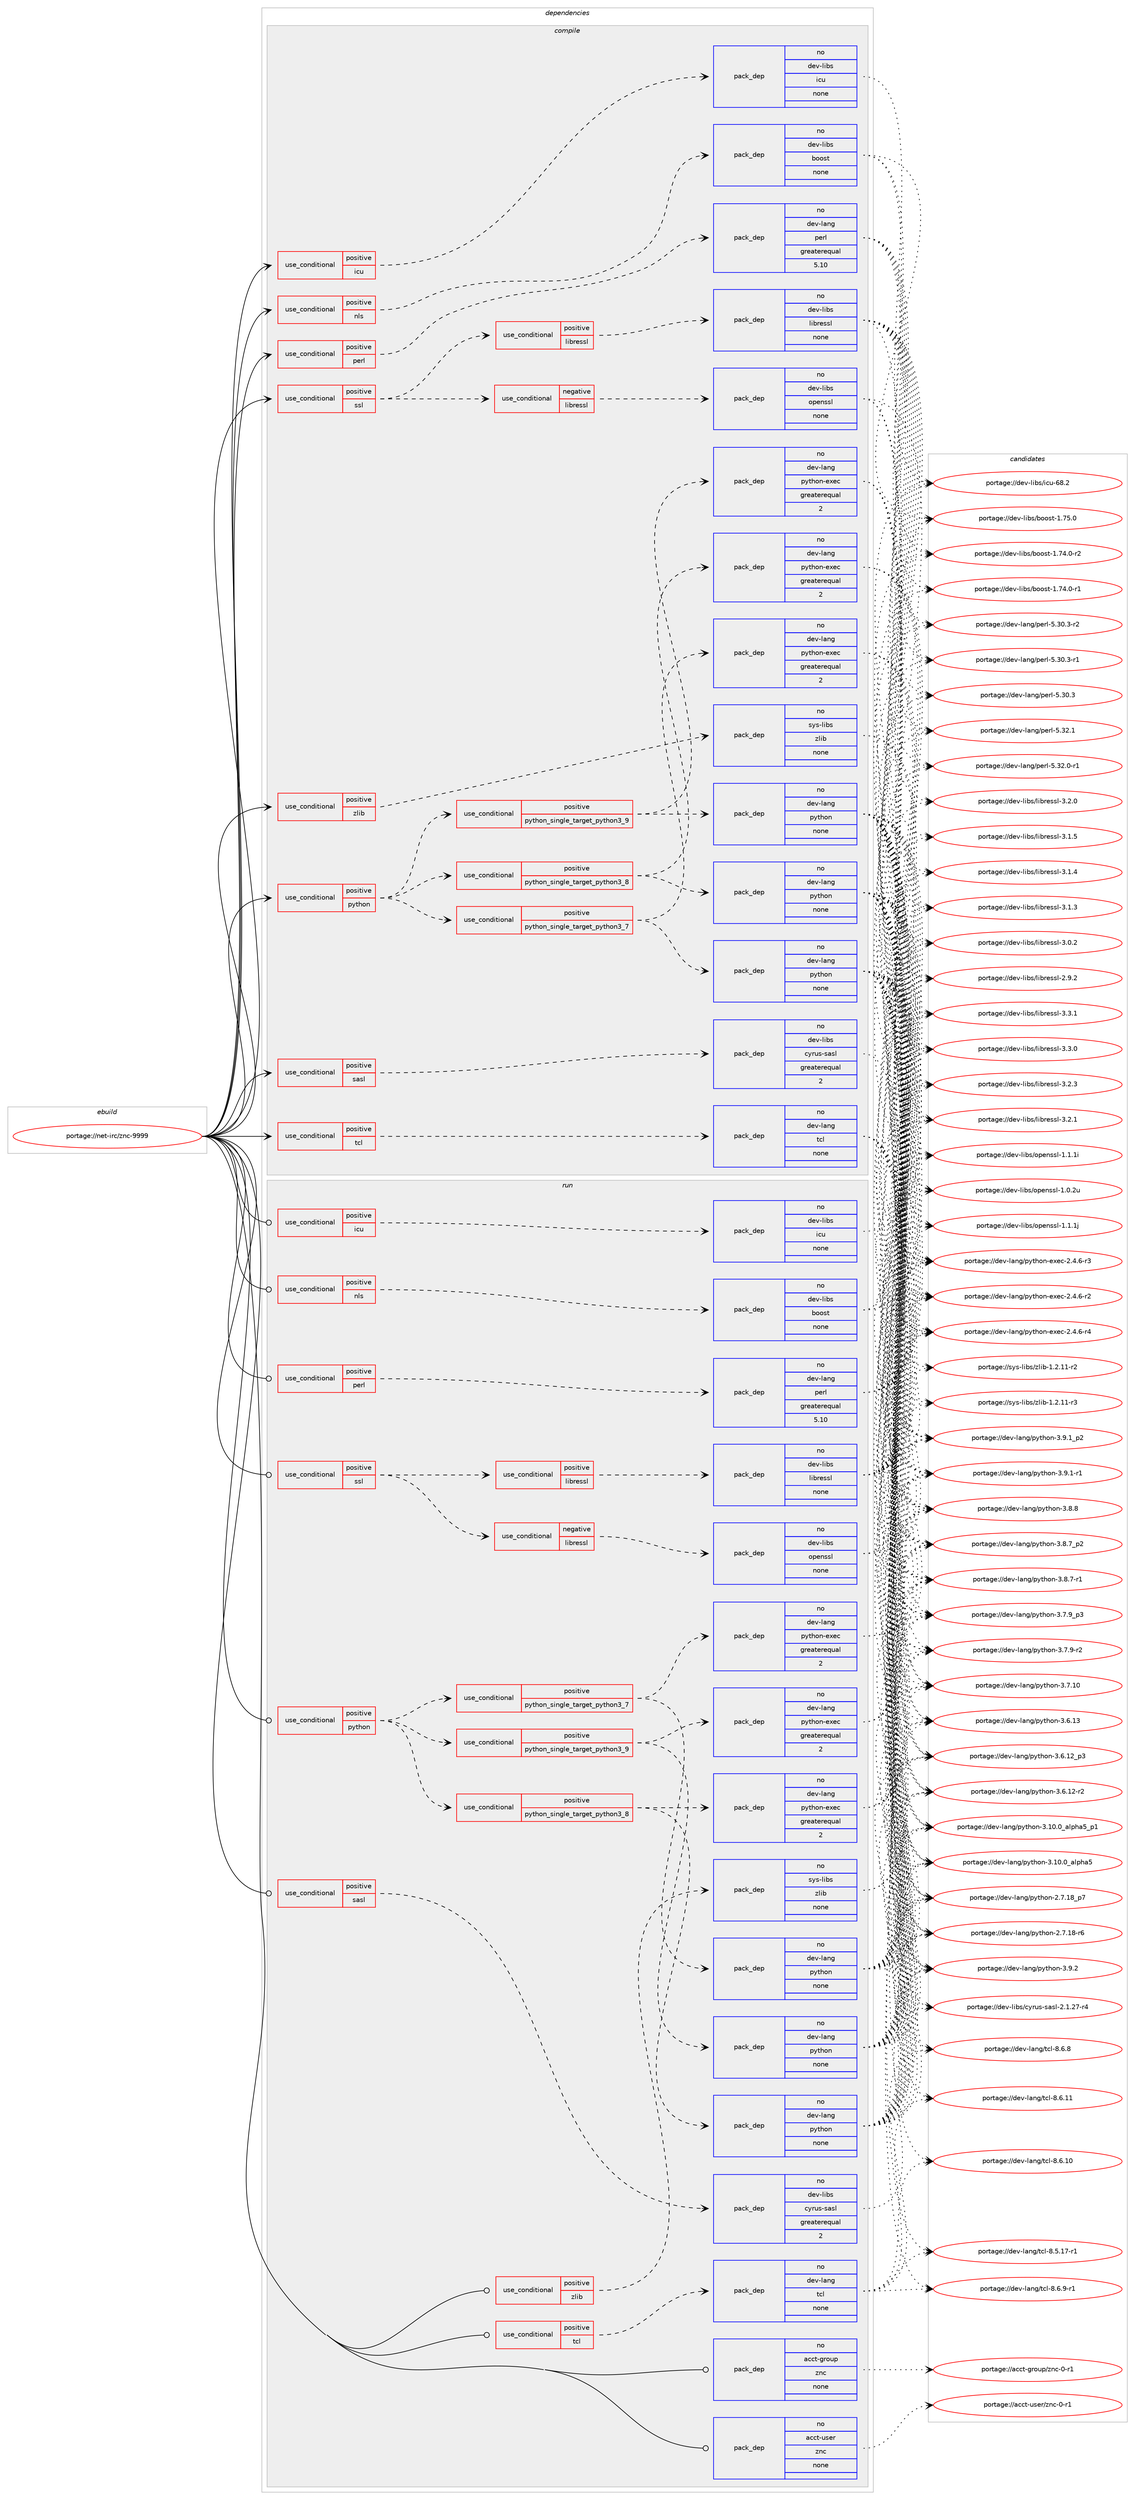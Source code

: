digraph prolog {

# *************
# Graph options
# *************

newrank=true;
concentrate=true;
compound=true;
graph [rankdir=LR,fontname=Helvetica,fontsize=10,ranksep=1.5];#, ranksep=2.5, nodesep=0.2];
edge  [arrowhead=vee];
node  [fontname=Helvetica,fontsize=10];

# **********
# The ebuild
# **********

subgraph cluster_leftcol {
color=gray;
rank=same;
label=<<i>ebuild</i>>;
id [label="portage://net-irc/znc-9999", color=red, width=4, href="../net-irc/znc-9999.svg"];
}

# ****************
# The dependencies
# ****************

subgraph cluster_midcol {
color=gray;
label=<<i>dependencies</i>>;
subgraph cluster_compile {
fillcolor="#eeeeee";
style=filled;
label=<<i>compile</i>>;
subgraph cond3766 {
dependency13267 [label=<<TABLE BORDER="0" CELLBORDER="1" CELLSPACING="0" CELLPADDING="4"><TR><TD ROWSPAN="3" CELLPADDING="10">use_conditional</TD></TR><TR><TD>positive</TD></TR><TR><TD>icu</TD></TR></TABLE>>, shape=none, color=red];
subgraph pack9365 {
dependency13268 [label=<<TABLE BORDER="0" CELLBORDER="1" CELLSPACING="0" CELLPADDING="4" WIDTH="220"><TR><TD ROWSPAN="6" CELLPADDING="30">pack_dep</TD></TR><TR><TD WIDTH="110">no</TD></TR><TR><TD>dev-libs</TD></TR><TR><TD>icu</TD></TR><TR><TD>none</TD></TR><TR><TD></TD></TR></TABLE>>, shape=none, color=blue];
}
dependency13267:e -> dependency13268:w [weight=20,style="dashed",arrowhead="vee"];
}
id:e -> dependency13267:w [weight=20,style="solid",arrowhead="vee"];
subgraph cond3767 {
dependency13269 [label=<<TABLE BORDER="0" CELLBORDER="1" CELLSPACING="0" CELLPADDING="4"><TR><TD ROWSPAN="3" CELLPADDING="10">use_conditional</TD></TR><TR><TD>positive</TD></TR><TR><TD>nls</TD></TR></TABLE>>, shape=none, color=red];
subgraph pack9366 {
dependency13270 [label=<<TABLE BORDER="0" CELLBORDER="1" CELLSPACING="0" CELLPADDING="4" WIDTH="220"><TR><TD ROWSPAN="6" CELLPADDING="30">pack_dep</TD></TR><TR><TD WIDTH="110">no</TD></TR><TR><TD>dev-libs</TD></TR><TR><TD>boost</TD></TR><TR><TD>none</TD></TR><TR><TD></TD></TR></TABLE>>, shape=none, color=blue];
}
dependency13269:e -> dependency13270:w [weight=20,style="dashed",arrowhead="vee"];
}
id:e -> dependency13269:w [weight=20,style="solid",arrowhead="vee"];
subgraph cond3768 {
dependency13271 [label=<<TABLE BORDER="0" CELLBORDER="1" CELLSPACING="0" CELLPADDING="4"><TR><TD ROWSPAN="3" CELLPADDING="10">use_conditional</TD></TR><TR><TD>positive</TD></TR><TR><TD>perl</TD></TR></TABLE>>, shape=none, color=red];
subgraph pack9367 {
dependency13272 [label=<<TABLE BORDER="0" CELLBORDER="1" CELLSPACING="0" CELLPADDING="4" WIDTH="220"><TR><TD ROWSPAN="6" CELLPADDING="30">pack_dep</TD></TR><TR><TD WIDTH="110">no</TD></TR><TR><TD>dev-lang</TD></TR><TR><TD>perl</TD></TR><TR><TD>greaterequal</TD></TR><TR><TD>5.10</TD></TR></TABLE>>, shape=none, color=blue];
}
dependency13271:e -> dependency13272:w [weight=20,style="dashed",arrowhead="vee"];
}
id:e -> dependency13271:w [weight=20,style="solid",arrowhead="vee"];
subgraph cond3769 {
dependency13273 [label=<<TABLE BORDER="0" CELLBORDER="1" CELLSPACING="0" CELLPADDING="4"><TR><TD ROWSPAN="3" CELLPADDING="10">use_conditional</TD></TR><TR><TD>positive</TD></TR><TR><TD>python</TD></TR></TABLE>>, shape=none, color=red];
subgraph cond3770 {
dependency13274 [label=<<TABLE BORDER="0" CELLBORDER="1" CELLSPACING="0" CELLPADDING="4"><TR><TD ROWSPAN="3" CELLPADDING="10">use_conditional</TD></TR><TR><TD>positive</TD></TR><TR><TD>python_single_target_python3_7</TD></TR></TABLE>>, shape=none, color=red];
subgraph pack9368 {
dependency13275 [label=<<TABLE BORDER="0" CELLBORDER="1" CELLSPACING="0" CELLPADDING="4" WIDTH="220"><TR><TD ROWSPAN="6" CELLPADDING="30">pack_dep</TD></TR><TR><TD WIDTH="110">no</TD></TR><TR><TD>dev-lang</TD></TR><TR><TD>python</TD></TR><TR><TD>none</TD></TR><TR><TD></TD></TR></TABLE>>, shape=none, color=blue];
}
dependency13274:e -> dependency13275:w [weight=20,style="dashed",arrowhead="vee"];
subgraph pack9369 {
dependency13276 [label=<<TABLE BORDER="0" CELLBORDER="1" CELLSPACING="0" CELLPADDING="4" WIDTH="220"><TR><TD ROWSPAN="6" CELLPADDING="30">pack_dep</TD></TR><TR><TD WIDTH="110">no</TD></TR><TR><TD>dev-lang</TD></TR><TR><TD>python-exec</TD></TR><TR><TD>greaterequal</TD></TR><TR><TD>2</TD></TR></TABLE>>, shape=none, color=blue];
}
dependency13274:e -> dependency13276:w [weight=20,style="dashed",arrowhead="vee"];
}
dependency13273:e -> dependency13274:w [weight=20,style="dashed",arrowhead="vee"];
subgraph cond3771 {
dependency13277 [label=<<TABLE BORDER="0" CELLBORDER="1" CELLSPACING="0" CELLPADDING="4"><TR><TD ROWSPAN="3" CELLPADDING="10">use_conditional</TD></TR><TR><TD>positive</TD></TR><TR><TD>python_single_target_python3_8</TD></TR></TABLE>>, shape=none, color=red];
subgraph pack9370 {
dependency13278 [label=<<TABLE BORDER="0" CELLBORDER="1" CELLSPACING="0" CELLPADDING="4" WIDTH="220"><TR><TD ROWSPAN="6" CELLPADDING="30">pack_dep</TD></TR><TR><TD WIDTH="110">no</TD></TR><TR><TD>dev-lang</TD></TR><TR><TD>python</TD></TR><TR><TD>none</TD></TR><TR><TD></TD></TR></TABLE>>, shape=none, color=blue];
}
dependency13277:e -> dependency13278:w [weight=20,style="dashed",arrowhead="vee"];
subgraph pack9371 {
dependency13279 [label=<<TABLE BORDER="0" CELLBORDER="1" CELLSPACING="0" CELLPADDING="4" WIDTH="220"><TR><TD ROWSPAN="6" CELLPADDING="30">pack_dep</TD></TR><TR><TD WIDTH="110">no</TD></TR><TR><TD>dev-lang</TD></TR><TR><TD>python-exec</TD></TR><TR><TD>greaterequal</TD></TR><TR><TD>2</TD></TR></TABLE>>, shape=none, color=blue];
}
dependency13277:e -> dependency13279:w [weight=20,style="dashed",arrowhead="vee"];
}
dependency13273:e -> dependency13277:w [weight=20,style="dashed",arrowhead="vee"];
subgraph cond3772 {
dependency13280 [label=<<TABLE BORDER="0" CELLBORDER="1" CELLSPACING="0" CELLPADDING="4"><TR><TD ROWSPAN="3" CELLPADDING="10">use_conditional</TD></TR><TR><TD>positive</TD></TR><TR><TD>python_single_target_python3_9</TD></TR></TABLE>>, shape=none, color=red];
subgraph pack9372 {
dependency13281 [label=<<TABLE BORDER="0" CELLBORDER="1" CELLSPACING="0" CELLPADDING="4" WIDTH="220"><TR><TD ROWSPAN="6" CELLPADDING="30">pack_dep</TD></TR><TR><TD WIDTH="110">no</TD></TR><TR><TD>dev-lang</TD></TR><TR><TD>python</TD></TR><TR><TD>none</TD></TR><TR><TD></TD></TR></TABLE>>, shape=none, color=blue];
}
dependency13280:e -> dependency13281:w [weight=20,style="dashed",arrowhead="vee"];
subgraph pack9373 {
dependency13282 [label=<<TABLE BORDER="0" CELLBORDER="1" CELLSPACING="0" CELLPADDING="4" WIDTH="220"><TR><TD ROWSPAN="6" CELLPADDING="30">pack_dep</TD></TR><TR><TD WIDTH="110">no</TD></TR><TR><TD>dev-lang</TD></TR><TR><TD>python-exec</TD></TR><TR><TD>greaterequal</TD></TR><TR><TD>2</TD></TR></TABLE>>, shape=none, color=blue];
}
dependency13280:e -> dependency13282:w [weight=20,style="dashed",arrowhead="vee"];
}
dependency13273:e -> dependency13280:w [weight=20,style="dashed",arrowhead="vee"];
}
id:e -> dependency13273:w [weight=20,style="solid",arrowhead="vee"];
subgraph cond3773 {
dependency13283 [label=<<TABLE BORDER="0" CELLBORDER="1" CELLSPACING="0" CELLPADDING="4"><TR><TD ROWSPAN="3" CELLPADDING="10">use_conditional</TD></TR><TR><TD>positive</TD></TR><TR><TD>sasl</TD></TR></TABLE>>, shape=none, color=red];
subgraph pack9374 {
dependency13284 [label=<<TABLE BORDER="0" CELLBORDER="1" CELLSPACING="0" CELLPADDING="4" WIDTH="220"><TR><TD ROWSPAN="6" CELLPADDING="30">pack_dep</TD></TR><TR><TD WIDTH="110">no</TD></TR><TR><TD>dev-libs</TD></TR><TR><TD>cyrus-sasl</TD></TR><TR><TD>greaterequal</TD></TR><TR><TD>2</TD></TR></TABLE>>, shape=none, color=blue];
}
dependency13283:e -> dependency13284:w [weight=20,style="dashed",arrowhead="vee"];
}
id:e -> dependency13283:w [weight=20,style="solid",arrowhead="vee"];
subgraph cond3774 {
dependency13285 [label=<<TABLE BORDER="0" CELLBORDER="1" CELLSPACING="0" CELLPADDING="4"><TR><TD ROWSPAN="3" CELLPADDING="10">use_conditional</TD></TR><TR><TD>positive</TD></TR><TR><TD>ssl</TD></TR></TABLE>>, shape=none, color=red];
subgraph cond3775 {
dependency13286 [label=<<TABLE BORDER="0" CELLBORDER="1" CELLSPACING="0" CELLPADDING="4"><TR><TD ROWSPAN="3" CELLPADDING="10">use_conditional</TD></TR><TR><TD>negative</TD></TR><TR><TD>libressl</TD></TR></TABLE>>, shape=none, color=red];
subgraph pack9375 {
dependency13287 [label=<<TABLE BORDER="0" CELLBORDER="1" CELLSPACING="0" CELLPADDING="4" WIDTH="220"><TR><TD ROWSPAN="6" CELLPADDING="30">pack_dep</TD></TR><TR><TD WIDTH="110">no</TD></TR><TR><TD>dev-libs</TD></TR><TR><TD>openssl</TD></TR><TR><TD>none</TD></TR><TR><TD></TD></TR></TABLE>>, shape=none, color=blue];
}
dependency13286:e -> dependency13287:w [weight=20,style="dashed",arrowhead="vee"];
}
dependency13285:e -> dependency13286:w [weight=20,style="dashed",arrowhead="vee"];
subgraph cond3776 {
dependency13288 [label=<<TABLE BORDER="0" CELLBORDER="1" CELLSPACING="0" CELLPADDING="4"><TR><TD ROWSPAN="3" CELLPADDING="10">use_conditional</TD></TR><TR><TD>positive</TD></TR><TR><TD>libressl</TD></TR></TABLE>>, shape=none, color=red];
subgraph pack9376 {
dependency13289 [label=<<TABLE BORDER="0" CELLBORDER="1" CELLSPACING="0" CELLPADDING="4" WIDTH="220"><TR><TD ROWSPAN="6" CELLPADDING="30">pack_dep</TD></TR><TR><TD WIDTH="110">no</TD></TR><TR><TD>dev-libs</TD></TR><TR><TD>libressl</TD></TR><TR><TD>none</TD></TR><TR><TD></TD></TR></TABLE>>, shape=none, color=blue];
}
dependency13288:e -> dependency13289:w [weight=20,style="dashed",arrowhead="vee"];
}
dependency13285:e -> dependency13288:w [weight=20,style="dashed",arrowhead="vee"];
}
id:e -> dependency13285:w [weight=20,style="solid",arrowhead="vee"];
subgraph cond3777 {
dependency13290 [label=<<TABLE BORDER="0" CELLBORDER="1" CELLSPACING="0" CELLPADDING="4"><TR><TD ROWSPAN="3" CELLPADDING="10">use_conditional</TD></TR><TR><TD>positive</TD></TR><TR><TD>tcl</TD></TR></TABLE>>, shape=none, color=red];
subgraph pack9377 {
dependency13291 [label=<<TABLE BORDER="0" CELLBORDER="1" CELLSPACING="0" CELLPADDING="4" WIDTH="220"><TR><TD ROWSPAN="6" CELLPADDING="30">pack_dep</TD></TR><TR><TD WIDTH="110">no</TD></TR><TR><TD>dev-lang</TD></TR><TR><TD>tcl</TD></TR><TR><TD>none</TD></TR><TR><TD></TD></TR></TABLE>>, shape=none, color=blue];
}
dependency13290:e -> dependency13291:w [weight=20,style="dashed",arrowhead="vee"];
}
id:e -> dependency13290:w [weight=20,style="solid",arrowhead="vee"];
subgraph cond3778 {
dependency13292 [label=<<TABLE BORDER="0" CELLBORDER="1" CELLSPACING="0" CELLPADDING="4"><TR><TD ROWSPAN="3" CELLPADDING="10">use_conditional</TD></TR><TR><TD>positive</TD></TR><TR><TD>zlib</TD></TR></TABLE>>, shape=none, color=red];
subgraph pack9378 {
dependency13293 [label=<<TABLE BORDER="0" CELLBORDER="1" CELLSPACING="0" CELLPADDING="4" WIDTH="220"><TR><TD ROWSPAN="6" CELLPADDING="30">pack_dep</TD></TR><TR><TD WIDTH="110">no</TD></TR><TR><TD>sys-libs</TD></TR><TR><TD>zlib</TD></TR><TR><TD>none</TD></TR><TR><TD></TD></TR></TABLE>>, shape=none, color=blue];
}
dependency13292:e -> dependency13293:w [weight=20,style="dashed",arrowhead="vee"];
}
id:e -> dependency13292:w [weight=20,style="solid",arrowhead="vee"];
}
subgraph cluster_compileandrun {
fillcolor="#eeeeee";
style=filled;
label=<<i>compile and run</i>>;
}
subgraph cluster_run {
fillcolor="#eeeeee";
style=filled;
label=<<i>run</i>>;
subgraph cond3779 {
dependency13294 [label=<<TABLE BORDER="0" CELLBORDER="1" CELLSPACING="0" CELLPADDING="4"><TR><TD ROWSPAN="3" CELLPADDING="10">use_conditional</TD></TR><TR><TD>positive</TD></TR><TR><TD>icu</TD></TR></TABLE>>, shape=none, color=red];
subgraph pack9379 {
dependency13295 [label=<<TABLE BORDER="0" CELLBORDER="1" CELLSPACING="0" CELLPADDING="4" WIDTH="220"><TR><TD ROWSPAN="6" CELLPADDING="30">pack_dep</TD></TR><TR><TD WIDTH="110">no</TD></TR><TR><TD>dev-libs</TD></TR><TR><TD>icu</TD></TR><TR><TD>none</TD></TR><TR><TD></TD></TR></TABLE>>, shape=none, color=blue];
}
dependency13294:e -> dependency13295:w [weight=20,style="dashed",arrowhead="vee"];
}
id:e -> dependency13294:w [weight=20,style="solid",arrowhead="odot"];
subgraph cond3780 {
dependency13296 [label=<<TABLE BORDER="0" CELLBORDER="1" CELLSPACING="0" CELLPADDING="4"><TR><TD ROWSPAN="3" CELLPADDING="10">use_conditional</TD></TR><TR><TD>positive</TD></TR><TR><TD>nls</TD></TR></TABLE>>, shape=none, color=red];
subgraph pack9380 {
dependency13297 [label=<<TABLE BORDER="0" CELLBORDER="1" CELLSPACING="0" CELLPADDING="4" WIDTH="220"><TR><TD ROWSPAN="6" CELLPADDING="30">pack_dep</TD></TR><TR><TD WIDTH="110">no</TD></TR><TR><TD>dev-libs</TD></TR><TR><TD>boost</TD></TR><TR><TD>none</TD></TR><TR><TD></TD></TR></TABLE>>, shape=none, color=blue];
}
dependency13296:e -> dependency13297:w [weight=20,style="dashed",arrowhead="vee"];
}
id:e -> dependency13296:w [weight=20,style="solid",arrowhead="odot"];
subgraph cond3781 {
dependency13298 [label=<<TABLE BORDER="0" CELLBORDER="1" CELLSPACING="0" CELLPADDING="4"><TR><TD ROWSPAN="3" CELLPADDING="10">use_conditional</TD></TR><TR><TD>positive</TD></TR><TR><TD>perl</TD></TR></TABLE>>, shape=none, color=red];
subgraph pack9381 {
dependency13299 [label=<<TABLE BORDER="0" CELLBORDER="1" CELLSPACING="0" CELLPADDING="4" WIDTH="220"><TR><TD ROWSPAN="6" CELLPADDING="30">pack_dep</TD></TR><TR><TD WIDTH="110">no</TD></TR><TR><TD>dev-lang</TD></TR><TR><TD>perl</TD></TR><TR><TD>greaterequal</TD></TR><TR><TD>5.10</TD></TR></TABLE>>, shape=none, color=blue];
}
dependency13298:e -> dependency13299:w [weight=20,style="dashed",arrowhead="vee"];
}
id:e -> dependency13298:w [weight=20,style="solid",arrowhead="odot"];
subgraph cond3782 {
dependency13300 [label=<<TABLE BORDER="0" CELLBORDER="1" CELLSPACING="0" CELLPADDING="4"><TR><TD ROWSPAN="3" CELLPADDING="10">use_conditional</TD></TR><TR><TD>positive</TD></TR><TR><TD>python</TD></TR></TABLE>>, shape=none, color=red];
subgraph cond3783 {
dependency13301 [label=<<TABLE BORDER="0" CELLBORDER="1" CELLSPACING="0" CELLPADDING="4"><TR><TD ROWSPAN="3" CELLPADDING="10">use_conditional</TD></TR><TR><TD>positive</TD></TR><TR><TD>python_single_target_python3_7</TD></TR></TABLE>>, shape=none, color=red];
subgraph pack9382 {
dependency13302 [label=<<TABLE BORDER="0" CELLBORDER="1" CELLSPACING="0" CELLPADDING="4" WIDTH="220"><TR><TD ROWSPAN="6" CELLPADDING="30">pack_dep</TD></TR><TR><TD WIDTH="110">no</TD></TR><TR><TD>dev-lang</TD></TR><TR><TD>python</TD></TR><TR><TD>none</TD></TR><TR><TD></TD></TR></TABLE>>, shape=none, color=blue];
}
dependency13301:e -> dependency13302:w [weight=20,style="dashed",arrowhead="vee"];
subgraph pack9383 {
dependency13303 [label=<<TABLE BORDER="0" CELLBORDER="1" CELLSPACING="0" CELLPADDING="4" WIDTH="220"><TR><TD ROWSPAN="6" CELLPADDING="30">pack_dep</TD></TR><TR><TD WIDTH="110">no</TD></TR><TR><TD>dev-lang</TD></TR><TR><TD>python-exec</TD></TR><TR><TD>greaterequal</TD></TR><TR><TD>2</TD></TR></TABLE>>, shape=none, color=blue];
}
dependency13301:e -> dependency13303:w [weight=20,style="dashed",arrowhead="vee"];
}
dependency13300:e -> dependency13301:w [weight=20,style="dashed",arrowhead="vee"];
subgraph cond3784 {
dependency13304 [label=<<TABLE BORDER="0" CELLBORDER="1" CELLSPACING="0" CELLPADDING="4"><TR><TD ROWSPAN="3" CELLPADDING="10">use_conditional</TD></TR><TR><TD>positive</TD></TR><TR><TD>python_single_target_python3_8</TD></TR></TABLE>>, shape=none, color=red];
subgraph pack9384 {
dependency13305 [label=<<TABLE BORDER="0" CELLBORDER="1" CELLSPACING="0" CELLPADDING="4" WIDTH="220"><TR><TD ROWSPAN="6" CELLPADDING="30">pack_dep</TD></TR><TR><TD WIDTH="110">no</TD></TR><TR><TD>dev-lang</TD></TR><TR><TD>python</TD></TR><TR><TD>none</TD></TR><TR><TD></TD></TR></TABLE>>, shape=none, color=blue];
}
dependency13304:e -> dependency13305:w [weight=20,style="dashed",arrowhead="vee"];
subgraph pack9385 {
dependency13306 [label=<<TABLE BORDER="0" CELLBORDER="1" CELLSPACING="0" CELLPADDING="4" WIDTH="220"><TR><TD ROWSPAN="6" CELLPADDING="30">pack_dep</TD></TR><TR><TD WIDTH="110">no</TD></TR><TR><TD>dev-lang</TD></TR><TR><TD>python-exec</TD></TR><TR><TD>greaterequal</TD></TR><TR><TD>2</TD></TR></TABLE>>, shape=none, color=blue];
}
dependency13304:e -> dependency13306:w [weight=20,style="dashed",arrowhead="vee"];
}
dependency13300:e -> dependency13304:w [weight=20,style="dashed",arrowhead="vee"];
subgraph cond3785 {
dependency13307 [label=<<TABLE BORDER="0" CELLBORDER="1" CELLSPACING="0" CELLPADDING="4"><TR><TD ROWSPAN="3" CELLPADDING="10">use_conditional</TD></TR><TR><TD>positive</TD></TR><TR><TD>python_single_target_python3_9</TD></TR></TABLE>>, shape=none, color=red];
subgraph pack9386 {
dependency13308 [label=<<TABLE BORDER="0" CELLBORDER="1" CELLSPACING="0" CELLPADDING="4" WIDTH="220"><TR><TD ROWSPAN="6" CELLPADDING="30">pack_dep</TD></TR><TR><TD WIDTH="110">no</TD></TR><TR><TD>dev-lang</TD></TR><TR><TD>python</TD></TR><TR><TD>none</TD></TR><TR><TD></TD></TR></TABLE>>, shape=none, color=blue];
}
dependency13307:e -> dependency13308:w [weight=20,style="dashed",arrowhead="vee"];
subgraph pack9387 {
dependency13309 [label=<<TABLE BORDER="0" CELLBORDER="1" CELLSPACING="0" CELLPADDING="4" WIDTH="220"><TR><TD ROWSPAN="6" CELLPADDING="30">pack_dep</TD></TR><TR><TD WIDTH="110">no</TD></TR><TR><TD>dev-lang</TD></TR><TR><TD>python-exec</TD></TR><TR><TD>greaterequal</TD></TR><TR><TD>2</TD></TR></TABLE>>, shape=none, color=blue];
}
dependency13307:e -> dependency13309:w [weight=20,style="dashed",arrowhead="vee"];
}
dependency13300:e -> dependency13307:w [weight=20,style="dashed",arrowhead="vee"];
}
id:e -> dependency13300:w [weight=20,style="solid",arrowhead="odot"];
subgraph cond3786 {
dependency13310 [label=<<TABLE BORDER="0" CELLBORDER="1" CELLSPACING="0" CELLPADDING="4"><TR><TD ROWSPAN="3" CELLPADDING="10">use_conditional</TD></TR><TR><TD>positive</TD></TR><TR><TD>sasl</TD></TR></TABLE>>, shape=none, color=red];
subgraph pack9388 {
dependency13311 [label=<<TABLE BORDER="0" CELLBORDER="1" CELLSPACING="0" CELLPADDING="4" WIDTH="220"><TR><TD ROWSPAN="6" CELLPADDING="30">pack_dep</TD></TR><TR><TD WIDTH="110">no</TD></TR><TR><TD>dev-libs</TD></TR><TR><TD>cyrus-sasl</TD></TR><TR><TD>greaterequal</TD></TR><TR><TD>2</TD></TR></TABLE>>, shape=none, color=blue];
}
dependency13310:e -> dependency13311:w [weight=20,style="dashed",arrowhead="vee"];
}
id:e -> dependency13310:w [weight=20,style="solid",arrowhead="odot"];
subgraph cond3787 {
dependency13312 [label=<<TABLE BORDER="0" CELLBORDER="1" CELLSPACING="0" CELLPADDING="4"><TR><TD ROWSPAN="3" CELLPADDING="10">use_conditional</TD></TR><TR><TD>positive</TD></TR><TR><TD>ssl</TD></TR></TABLE>>, shape=none, color=red];
subgraph cond3788 {
dependency13313 [label=<<TABLE BORDER="0" CELLBORDER="1" CELLSPACING="0" CELLPADDING="4"><TR><TD ROWSPAN="3" CELLPADDING="10">use_conditional</TD></TR><TR><TD>negative</TD></TR><TR><TD>libressl</TD></TR></TABLE>>, shape=none, color=red];
subgraph pack9389 {
dependency13314 [label=<<TABLE BORDER="0" CELLBORDER="1" CELLSPACING="0" CELLPADDING="4" WIDTH="220"><TR><TD ROWSPAN="6" CELLPADDING="30">pack_dep</TD></TR><TR><TD WIDTH="110">no</TD></TR><TR><TD>dev-libs</TD></TR><TR><TD>openssl</TD></TR><TR><TD>none</TD></TR><TR><TD></TD></TR></TABLE>>, shape=none, color=blue];
}
dependency13313:e -> dependency13314:w [weight=20,style="dashed",arrowhead="vee"];
}
dependency13312:e -> dependency13313:w [weight=20,style="dashed",arrowhead="vee"];
subgraph cond3789 {
dependency13315 [label=<<TABLE BORDER="0" CELLBORDER="1" CELLSPACING="0" CELLPADDING="4"><TR><TD ROWSPAN="3" CELLPADDING="10">use_conditional</TD></TR><TR><TD>positive</TD></TR><TR><TD>libressl</TD></TR></TABLE>>, shape=none, color=red];
subgraph pack9390 {
dependency13316 [label=<<TABLE BORDER="0" CELLBORDER="1" CELLSPACING="0" CELLPADDING="4" WIDTH="220"><TR><TD ROWSPAN="6" CELLPADDING="30">pack_dep</TD></TR><TR><TD WIDTH="110">no</TD></TR><TR><TD>dev-libs</TD></TR><TR><TD>libressl</TD></TR><TR><TD>none</TD></TR><TR><TD></TD></TR></TABLE>>, shape=none, color=blue];
}
dependency13315:e -> dependency13316:w [weight=20,style="dashed",arrowhead="vee"];
}
dependency13312:e -> dependency13315:w [weight=20,style="dashed",arrowhead="vee"];
}
id:e -> dependency13312:w [weight=20,style="solid",arrowhead="odot"];
subgraph cond3790 {
dependency13317 [label=<<TABLE BORDER="0" CELLBORDER="1" CELLSPACING="0" CELLPADDING="4"><TR><TD ROWSPAN="3" CELLPADDING="10">use_conditional</TD></TR><TR><TD>positive</TD></TR><TR><TD>tcl</TD></TR></TABLE>>, shape=none, color=red];
subgraph pack9391 {
dependency13318 [label=<<TABLE BORDER="0" CELLBORDER="1" CELLSPACING="0" CELLPADDING="4" WIDTH="220"><TR><TD ROWSPAN="6" CELLPADDING="30">pack_dep</TD></TR><TR><TD WIDTH="110">no</TD></TR><TR><TD>dev-lang</TD></TR><TR><TD>tcl</TD></TR><TR><TD>none</TD></TR><TR><TD></TD></TR></TABLE>>, shape=none, color=blue];
}
dependency13317:e -> dependency13318:w [weight=20,style="dashed",arrowhead="vee"];
}
id:e -> dependency13317:w [weight=20,style="solid",arrowhead="odot"];
subgraph cond3791 {
dependency13319 [label=<<TABLE BORDER="0" CELLBORDER="1" CELLSPACING="0" CELLPADDING="4"><TR><TD ROWSPAN="3" CELLPADDING="10">use_conditional</TD></TR><TR><TD>positive</TD></TR><TR><TD>zlib</TD></TR></TABLE>>, shape=none, color=red];
subgraph pack9392 {
dependency13320 [label=<<TABLE BORDER="0" CELLBORDER="1" CELLSPACING="0" CELLPADDING="4" WIDTH="220"><TR><TD ROWSPAN="6" CELLPADDING="30">pack_dep</TD></TR><TR><TD WIDTH="110">no</TD></TR><TR><TD>sys-libs</TD></TR><TR><TD>zlib</TD></TR><TR><TD>none</TD></TR><TR><TD></TD></TR></TABLE>>, shape=none, color=blue];
}
dependency13319:e -> dependency13320:w [weight=20,style="dashed",arrowhead="vee"];
}
id:e -> dependency13319:w [weight=20,style="solid",arrowhead="odot"];
subgraph pack9393 {
dependency13321 [label=<<TABLE BORDER="0" CELLBORDER="1" CELLSPACING="0" CELLPADDING="4" WIDTH="220"><TR><TD ROWSPAN="6" CELLPADDING="30">pack_dep</TD></TR><TR><TD WIDTH="110">no</TD></TR><TR><TD>acct-group</TD></TR><TR><TD>znc</TD></TR><TR><TD>none</TD></TR><TR><TD></TD></TR></TABLE>>, shape=none, color=blue];
}
id:e -> dependency13321:w [weight=20,style="solid",arrowhead="odot"];
subgraph pack9394 {
dependency13322 [label=<<TABLE BORDER="0" CELLBORDER="1" CELLSPACING="0" CELLPADDING="4" WIDTH="220"><TR><TD ROWSPAN="6" CELLPADDING="30">pack_dep</TD></TR><TR><TD WIDTH="110">no</TD></TR><TR><TD>acct-user</TD></TR><TR><TD>znc</TD></TR><TR><TD>none</TD></TR><TR><TD></TD></TR></TABLE>>, shape=none, color=blue];
}
id:e -> dependency13322:w [weight=20,style="solid",arrowhead="odot"];
}
}

# **************
# The candidates
# **************

subgraph cluster_choices {
rank=same;
color=gray;
label=<<i>candidates</i>>;

subgraph choice9365 {
color=black;
nodesep=1;
choice100101118451081059811547105991174554564650 [label="portage://dev-libs/icu-68.2", color=red, width=4,href="../dev-libs/icu-68.2.svg"];
dependency13268:e -> choice100101118451081059811547105991174554564650:w [style=dotted,weight="100"];
}
subgraph choice9366 {
color=black;
nodesep=1;
choice1001011184510810598115479811111111511645494655534648 [label="portage://dev-libs/boost-1.75.0", color=red, width=4,href="../dev-libs/boost-1.75.0.svg"];
choice10010111845108105981154798111111115116454946555246484511450 [label="portage://dev-libs/boost-1.74.0-r2", color=red, width=4,href="../dev-libs/boost-1.74.0-r2.svg"];
choice10010111845108105981154798111111115116454946555246484511449 [label="portage://dev-libs/boost-1.74.0-r1", color=red, width=4,href="../dev-libs/boost-1.74.0-r1.svg"];
dependency13270:e -> choice1001011184510810598115479811111111511645494655534648:w [style=dotted,weight="100"];
dependency13270:e -> choice10010111845108105981154798111111115116454946555246484511450:w [style=dotted,weight="100"];
dependency13270:e -> choice10010111845108105981154798111111115116454946555246484511449:w [style=dotted,weight="100"];
}
subgraph choice9367 {
color=black;
nodesep=1;
choice10010111845108971101034711210111410845534651504649 [label="portage://dev-lang/perl-5.32.1", color=red, width=4,href="../dev-lang/perl-5.32.1.svg"];
choice100101118451089711010347112101114108455346515046484511449 [label="portage://dev-lang/perl-5.32.0-r1", color=red, width=4,href="../dev-lang/perl-5.32.0-r1.svg"];
choice100101118451089711010347112101114108455346514846514511450 [label="portage://dev-lang/perl-5.30.3-r2", color=red, width=4,href="../dev-lang/perl-5.30.3-r2.svg"];
choice100101118451089711010347112101114108455346514846514511449 [label="portage://dev-lang/perl-5.30.3-r1", color=red, width=4,href="../dev-lang/perl-5.30.3-r1.svg"];
choice10010111845108971101034711210111410845534651484651 [label="portage://dev-lang/perl-5.30.3", color=red, width=4,href="../dev-lang/perl-5.30.3.svg"];
dependency13272:e -> choice10010111845108971101034711210111410845534651504649:w [style=dotted,weight="100"];
dependency13272:e -> choice100101118451089711010347112101114108455346515046484511449:w [style=dotted,weight="100"];
dependency13272:e -> choice100101118451089711010347112101114108455346514846514511450:w [style=dotted,weight="100"];
dependency13272:e -> choice100101118451089711010347112101114108455346514846514511449:w [style=dotted,weight="100"];
dependency13272:e -> choice10010111845108971101034711210111410845534651484651:w [style=dotted,weight="100"];
}
subgraph choice9368 {
color=black;
nodesep=1;
choice100101118451089711010347112121116104111110455146574650 [label="portage://dev-lang/python-3.9.2", color=red, width=4,href="../dev-lang/python-3.9.2.svg"];
choice1001011184510897110103471121211161041111104551465746499511250 [label="portage://dev-lang/python-3.9.1_p2", color=red, width=4,href="../dev-lang/python-3.9.1_p2.svg"];
choice1001011184510897110103471121211161041111104551465746494511449 [label="portage://dev-lang/python-3.9.1-r1", color=red, width=4,href="../dev-lang/python-3.9.1-r1.svg"];
choice100101118451089711010347112121116104111110455146564656 [label="portage://dev-lang/python-3.8.8", color=red, width=4,href="../dev-lang/python-3.8.8.svg"];
choice1001011184510897110103471121211161041111104551465646559511250 [label="portage://dev-lang/python-3.8.7_p2", color=red, width=4,href="../dev-lang/python-3.8.7_p2.svg"];
choice1001011184510897110103471121211161041111104551465646554511449 [label="portage://dev-lang/python-3.8.7-r1", color=red, width=4,href="../dev-lang/python-3.8.7-r1.svg"];
choice1001011184510897110103471121211161041111104551465546579511251 [label="portage://dev-lang/python-3.7.9_p3", color=red, width=4,href="../dev-lang/python-3.7.9_p3.svg"];
choice1001011184510897110103471121211161041111104551465546574511450 [label="portage://dev-lang/python-3.7.9-r2", color=red, width=4,href="../dev-lang/python-3.7.9-r2.svg"];
choice10010111845108971101034711212111610411111045514655464948 [label="portage://dev-lang/python-3.7.10", color=red, width=4,href="../dev-lang/python-3.7.10.svg"];
choice10010111845108971101034711212111610411111045514654464951 [label="portage://dev-lang/python-3.6.13", color=red, width=4,href="../dev-lang/python-3.6.13.svg"];
choice100101118451089711010347112121116104111110455146544649509511251 [label="portage://dev-lang/python-3.6.12_p3", color=red, width=4,href="../dev-lang/python-3.6.12_p3.svg"];
choice100101118451089711010347112121116104111110455146544649504511450 [label="portage://dev-lang/python-3.6.12-r2", color=red, width=4,href="../dev-lang/python-3.6.12-r2.svg"];
choice10010111845108971101034711212111610411111045514649484648959710811210497539511249 [label="portage://dev-lang/python-3.10.0_alpha5_p1", color=red, width=4,href="../dev-lang/python-3.10.0_alpha5_p1.svg"];
choice1001011184510897110103471121211161041111104551464948464895971081121049753 [label="portage://dev-lang/python-3.10.0_alpha5", color=red, width=4,href="../dev-lang/python-3.10.0_alpha5.svg"];
choice100101118451089711010347112121116104111110455046554649569511255 [label="portage://dev-lang/python-2.7.18_p7", color=red, width=4,href="../dev-lang/python-2.7.18_p7.svg"];
choice100101118451089711010347112121116104111110455046554649564511454 [label="portage://dev-lang/python-2.7.18-r6", color=red, width=4,href="../dev-lang/python-2.7.18-r6.svg"];
dependency13275:e -> choice100101118451089711010347112121116104111110455146574650:w [style=dotted,weight="100"];
dependency13275:e -> choice1001011184510897110103471121211161041111104551465746499511250:w [style=dotted,weight="100"];
dependency13275:e -> choice1001011184510897110103471121211161041111104551465746494511449:w [style=dotted,weight="100"];
dependency13275:e -> choice100101118451089711010347112121116104111110455146564656:w [style=dotted,weight="100"];
dependency13275:e -> choice1001011184510897110103471121211161041111104551465646559511250:w [style=dotted,weight="100"];
dependency13275:e -> choice1001011184510897110103471121211161041111104551465646554511449:w [style=dotted,weight="100"];
dependency13275:e -> choice1001011184510897110103471121211161041111104551465546579511251:w [style=dotted,weight="100"];
dependency13275:e -> choice1001011184510897110103471121211161041111104551465546574511450:w [style=dotted,weight="100"];
dependency13275:e -> choice10010111845108971101034711212111610411111045514655464948:w [style=dotted,weight="100"];
dependency13275:e -> choice10010111845108971101034711212111610411111045514654464951:w [style=dotted,weight="100"];
dependency13275:e -> choice100101118451089711010347112121116104111110455146544649509511251:w [style=dotted,weight="100"];
dependency13275:e -> choice100101118451089711010347112121116104111110455146544649504511450:w [style=dotted,weight="100"];
dependency13275:e -> choice10010111845108971101034711212111610411111045514649484648959710811210497539511249:w [style=dotted,weight="100"];
dependency13275:e -> choice1001011184510897110103471121211161041111104551464948464895971081121049753:w [style=dotted,weight="100"];
dependency13275:e -> choice100101118451089711010347112121116104111110455046554649569511255:w [style=dotted,weight="100"];
dependency13275:e -> choice100101118451089711010347112121116104111110455046554649564511454:w [style=dotted,weight="100"];
}
subgraph choice9369 {
color=black;
nodesep=1;
choice10010111845108971101034711212111610411111045101120101994550465246544511452 [label="portage://dev-lang/python-exec-2.4.6-r4", color=red, width=4,href="../dev-lang/python-exec-2.4.6-r4.svg"];
choice10010111845108971101034711212111610411111045101120101994550465246544511451 [label="portage://dev-lang/python-exec-2.4.6-r3", color=red, width=4,href="../dev-lang/python-exec-2.4.6-r3.svg"];
choice10010111845108971101034711212111610411111045101120101994550465246544511450 [label="portage://dev-lang/python-exec-2.4.6-r2", color=red, width=4,href="../dev-lang/python-exec-2.4.6-r2.svg"];
dependency13276:e -> choice10010111845108971101034711212111610411111045101120101994550465246544511452:w [style=dotted,weight="100"];
dependency13276:e -> choice10010111845108971101034711212111610411111045101120101994550465246544511451:w [style=dotted,weight="100"];
dependency13276:e -> choice10010111845108971101034711212111610411111045101120101994550465246544511450:w [style=dotted,weight="100"];
}
subgraph choice9370 {
color=black;
nodesep=1;
choice100101118451089711010347112121116104111110455146574650 [label="portage://dev-lang/python-3.9.2", color=red, width=4,href="../dev-lang/python-3.9.2.svg"];
choice1001011184510897110103471121211161041111104551465746499511250 [label="portage://dev-lang/python-3.9.1_p2", color=red, width=4,href="../dev-lang/python-3.9.1_p2.svg"];
choice1001011184510897110103471121211161041111104551465746494511449 [label="portage://dev-lang/python-3.9.1-r1", color=red, width=4,href="../dev-lang/python-3.9.1-r1.svg"];
choice100101118451089711010347112121116104111110455146564656 [label="portage://dev-lang/python-3.8.8", color=red, width=4,href="../dev-lang/python-3.8.8.svg"];
choice1001011184510897110103471121211161041111104551465646559511250 [label="portage://dev-lang/python-3.8.7_p2", color=red, width=4,href="../dev-lang/python-3.8.7_p2.svg"];
choice1001011184510897110103471121211161041111104551465646554511449 [label="portage://dev-lang/python-3.8.7-r1", color=red, width=4,href="../dev-lang/python-3.8.7-r1.svg"];
choice1001011184510897110103471121211161041111104551465546579511251 [label="portage://dev-lang/python-3.7.9_p3", color=red, width=4,href="../dev-lang/python-3.7.9_p3.svg"];
choice1001011184510897110103471121211161041111104551465546574511450 [label="portage://dev-lang/python-3.7.9-r2", color=red, width=4,href="../dev-lang/python-3.7.9-r2.svg"];
choice10010111845108971101034711212111610411111045514655464948 [label="portage://dev-lang/python-3.7.10", color=red, width=4,href="../dev-lang/python-3.7.10.svg"];
choice10010111845108971101034711212111610411111045514654464951 [label="portage://dev-lang/python-3.6.13", color=red, width=4,href="../dev-lang/python-3.6.13.svg"];
choice100101118451089711010347112121116104111110455146544649509511251 [label="portage://dev-lang/python-3.6.12_p3", color=red, width=4,href="../dev-lang/python-3.6.12_p3.svg"];
choice100101118451089711010347112121116104111110455146544649504511450 [label="portage://dev-lang/python-3.6.12-r2", color=red, width=4,href="../dev-lang/python-3.6.12-r2.svg"];
choice10010111845108971101034711212111610411111045514649484648959710811210497539511249 [label="portage://dev-lang/python-3.10.0_alpha5_p1", color=red, width=4,href="../dev-lang/python-3.10.0_alpha5_p1.svg"];
choice1001011184510897110103471121211161041111104551464948464895971081121049753 [label="portage://dev-lang/python-3.10.0_alpha5", color=red, width=4,href="../dev-lang/python-3.10.0_alpha5.svg"];
choice100101118451089711010347112121116104111110455046554649569511255 [label="portage://dev-lang/python-2.7.18_p7", color=red, width=4,href="../dev-lang/python-2.7.18_p7.svg"];
choice100101118451089711010347112121116104111110455046554649564511454 [label="portage://dev-lang/python-2.7.18-r6", color=red, width=4,href="../dev-lang/python-2.7.18-r6.svg"];
dependency13278:e -> choice100101118451089711010347112121116104111110455146574650:w [style=dotted,weight="100"];
dependency13278:e -> choice1001011184510897110103471121211161041111104551465746499511250:w [style=dotted,weight="100"];
dependency13278:e -> choice1001011184510897110103471121211161041111104551465746494511449:w [style=dotted,weight="100"];
dependency13278:e -> choice100101118451089711010347112121116104111110455146564656:w [style=dotted,weight="100"];
dependency13278:e -> choice1001011184510897110103471121211161041111104551465646559511250:w [style=dotted,weight="100"];
dependency13278:e -> choice1001011184510897110103471121211161041111104551465646554511449:w [style=dotted,weight="100"];
dependency13278:e -> choice1001011184510897110103471121211161041111104551465546579511251:w [style=dotted,weight="100"];
dependency13278:e -> choice1001011184510897110103471121211161041111104551465546574511450:w [style=dotted,weight="100"];
dependency13278:e -> choice10010111845108971101034711212111610411111045514655464948:w [style=dotted,weight="100"];
dependency13278:e -> choice10010111845108971101034711212111610411111045514654464951:w [style=dotted,weight="100"];
dependency13278:e -> choice100101118451089711010347112121116104111110455146544649509511251:w [style=dotted,weight="100"];
dependency13278:e -> choice100101118451089711010347112121116104111110455146544649504511450:w [style=dotted,weight="100"];
dependency13278:e -> choice10010111845108971101034711212111610411111045514649484648959710811210497539511249:w [style=dotted,weight="100"];
dependency13278:e -> choice1001011184510897110103471121211161041111104551464948464895971081121049753:w [style=dotted,weight="100"];
dependency13278:e -> choice100101118451089711010347112121116104111110455046554649569511255:w [style=dotted,weight="100"];
dependency13278:e -> choice100101118451089711010347112121116104111110455046554649564511454:w [style=dotted,weight="100"];
}
subgraph choice9371 {
color=black;
nodesep=1;
choice10010111845108971101034711212111610411111045101120101994550465246544511452 [label="portage://dev-lang/python-exec-2.4.6-r4", color=red, width=4,href="../dev-lang/python-exec-2.4.6-r4.svg"];
choice10010111845108971101034711212111610411111045101120101994550465246544511451 [label="portage://dev-lang/python-exec-2.4.6-r3", color=red, width=4,href="../dev-lang/python-exec-2.4.6-r3.svg"];
choice10010111845108971101034711212111610411111045101120101994550465246544511450 [label="portage://dev-lang/python-exec-2.4.6-r2", color=red, width=4,href="../dev-lang/python-exec-2.4.6-r2.svg"];
dependency13279:e -> choice10010111845108971101034711212111610411111045101120101994550465246544511452:w [style=dotted,weight="100"];
dependency13279:e -> choice10010111845108971101034711212111610411111045101120101994550465246544511451:w [style=dotted,weight="100"];
dependency13279:e -> choice10010111845108971101034711212111610411111045101120101994550465246544511450:w [style=dotted,weight="100"];
}
subgraph choice9372 {
color=black;
nodesep=1;
choice100101118451089711010347112121116104111110455146574650 [label="portage://dev-lang/python-3.9.2", color=red, width=4,href="../dev-lang/python-3.9.2.svg"];
choice1001011184510897110103471121211161041111104551465746499511250 [label="portage://dev-lang/python-3.9.1_p2", color=red, width=4,href="../dev-lang/python-3.9.1_p2.svg"];
choice1001011184510897110103471121211161041111104551465746494511449 [label="portage://dev-lang/python-3.9.1-r1", color=red, width=4,href="../dev-lang/python-3.9.1-r1.svg"];
choice100101118451089711010347112121116104111110455146564656 [label="portage://dev-lang/python-3.8.8", color=red, width=4,href="../dev-lang/python-3.8.8.svg"];
choice1001011184510897110103471121211161041111104551465646559511250 [label="portage://dev-lang/python-3.8.7_p2", color=red, width=4,href="../dev-lang/python-3.8.7_p2.svg"];
choice1001011184510897110103471121211161041111104551465646554511449 [label="portage://dev-lang/python-3.8.7-r1", color=red, width=4,href="../dev-lang/python-3.8.7-r1.svg"];
choice1001011184510897110103471121211161041111104551465546579511251 [label="portage://dev-lang/python-3.7.9_p3", color=red, width=4,href="../dev-lang/python-3.7.9_p3.svg"];
choice1001011184510897110103471121211161041111104551465546574511450 [label="portage://dev-lang/python-3.7.9-r2", color=red, width=4,href="../dev-lang/python-3.7.9-r2.svg"];
choice10010111845108971101034711212111610411111045514655464948 [label="portage://dev-lang/python-3.7.10", color=red, width=4,href="../dev-lang/python-3.7.10.svg"];
choice10010111845108971101034711212111610411111045514654464951 [label="portage://dev-lang/python-3.6.13", color=red, width=4,href="../dev-lang/python-3.6.13.svg"];
choice100101118451089711010347112121116104111110455146544649509511251 [label="portage://dev-lang/python-3.6.12_p3", color=red, width=4,href="../dev-lang/python-3.6.12_p3.svg"];
choice100101118451089711010347112121116104111110455146544649504511450 [label="portage://dev-lang/python-3.6.12-r2", color=red, width=4,href="../dev-lang/python-3.6.12-r2.svg"];
choice10010111845108971101034711212111610411111045514649484648959710811210497539511249 [label="portage://dev-lang/python-3.10.0_alpha5_p1", color=red, width=4,href="../dev-lang/python-3.10.0_alpha5_p1.svg"];
choice1001011184510897110103471121211161041111104551464948464895971081121049753 [label="portage://dev-lang/python-3.10.0_alpha5", color=red, width=4,href="../dev-lang/python-3.10.0_alpha5.svg"];
choice100101118451089711010347112121116104111110455046554649569511255 [label="portage://dev-lang/python-2.7.18_p7", color=red, width=4,href="../dev-lang/python-2.7.18_p7.svg"];
choice100101118451089711010347112121116104111110455046554649564511454 [label="portage://dev-lang/python-2.7.18-r6", color=red, width=4,href="../dev-lang/python-2.7.18-r6.svg"];
dependency13281:e -> choice100101118451089711010347112121116104111110455146574650:w [style=dotted,weight="100"];
dependency13281:e -> choice1001011184510897110103471121211161041111104551465746499511250:w [style=dotted,weight="100"];
dependency13281:e -> choice1001011184510897110103471121211161041111104551465746494511449:w [style=dotted,weight="100"];
dependency13281:e -> choice100101118451089711010347112121116104111110455146564656:w [style=dotted,weight="100"];
dependency13281:e -> choice1001011184510897110103471121211161041111104551465646559511250:w [style=dotted,weight="100"];
dependency13281:e -> choice1001011184510897110103471121211161041111104551465646554511449:w [style=dotted,weight="100"];
dependency13281:e -> choice1001011184510897110103471121211161041111104551465546579511251:w [style=dotted,weight="100"];
dependency13281:e -> choice1001011184510897110103471121211161041111104551465546574511450:w [style=dotted,weight="100"];
dependency13281:e -> choice10010111845108971101034711212111610411111045514655464948:w [style=dotted,weight="100"];
dependency13281:e -> choice10010111845108971101034711212111610411111045514654464951:w [style=dotted,weight="100"];
dependency13281:e -> choice100101118451089711010347112121116104111110455146544649509511251:w [style=dotted,weight="100"];
dependency13281:e -> choice100101118451089711010347112121116104111110455146544649504511450:w [style=dotted,weight="100"];
dependency13281:e -> choice10010111845108971101034711212111610411111045514649484648959710811210497539511249:w [style=dotted,weight="100"];
dependency13281:e -> choice1001011184510897110103471121211161041111104551464948464895971081121049753:w [style=dotted,weight="100"];
dependency13281:e -> choice100101118451089711010347112121116104111110455046554649569511255:w [style=dotted,weight="100"];
dependency13281:e -> choice100101118451089711010347112121116104111110455046554649564511454:w [style=dotted,weight="100"];
}
subgraph choice9373 {
color=black;
nodesep=1;
choice10010111845108971101034711212111610411111045101120101994550465246544511452 [label="portage://dev-lang/python-exec-2.4.6-r4", color=red, width=4,href="../dev-lang/python-exec-2.4.6-r4.svg"];
choice10010111845108971101034711212111610411111045101120101994550465246544511451 [label="portage://dev-lang/python-exec-2.4.6-r3", color=red, width=4,href="../dev-lang/python-exec-2.4.6-r3.svg"];
choice10010111845108971101034711212111610411111045101120101994550465246544511450 [label="portage://dev-lang/python-exec-2.4.6-r2", color=red, width=4,href="../dev-lang/python-exec-2.4.6-r2.svg"];
dependency13282:e -> choice10010111845108971101034711212111610411111045101120101994550465246544511452:w [style=dotted,weight="100"];
dependency13282:e -> choice10010111845108971101034711212111610411111045101120101994550465246544511451:w [style=dotted,weight="100"];
dependency13282:e -> choice10010111845108971101034711212111610411111045101120101994550465246544511450:w [style=dotted,weight="100"];
}
subgraph choice9374 {
color=black;
nodesep=1;
choice100101118451081059811547991211141171154511597115108455046494650554511452 [label="portage://dev-libs/cyrus-sasl-2.1.27-r4", color=red, width=4,href="../dev-libs/cyrus-sasl-2.1.27-r4.svg"];
dependency13284:e -> choice100101118451081059811547991211141171154511597115108455046494650554511452:w [style=dotted,weight="100"];
}
subgraph choice9375 {
color=black;
nodesep=1;
choice100101118451081059811547111112101110115115108454946494649106 [label="portage://dev-libs/openssl-1.1.1j", color=red, width=4,href="../dev-libs/openssl-1.1.1j.svg"];
choice100101118451081059811547111112101110115115108454946494649105 [label="portage://dev-libs/openssl-1.1.1i", color=red, width=4,href="../dev-libs/openssl-1.1.1i.svg"];
choice100101118451081059811547111112101110115115108454946484650117 [label="portage://dev-libs/openssl-1.0.2u", color=red, width=4,href="../dev-libs/openssl-1.0.2u.svg"];
dependency13287:e -> choice100101118451081059811547111112101110115115108454946494649106:w [style=dotted,weight="100"];
dependency13287:e -> choice100101118451081059811547111112101110115115108454946494649105:w [style=dotted,weight="100"];
dependency13287:e -> choice100101118451081059811547111112101110115115108454946484650117:w [style=dotted,weight="100"];
}
subgraph choice9376 {
color=black;
nodesep=1;
choice10010111845108105981154710810598114101115115108455146514649 [label="portage://dev-libs/libressl-3.3.1", color=red, width=4,href="../dev-libs/libressl-3.3.1.svg"];
choice10010111845108105981154710810598114101115115108455146514648 [label="portage://dev-libs/libressl-3.3.0", color=red, width=4,href="../dev-libs/libressl-3.3.0.svg"];
choice10010111845108105981154710810598114101115115108455146504651 [label="portage://dev-libs/libressl-3.2.3", color=red, width=4,href="../dev-libs/libressl-3.2.3.svg"];
choice10010111845108105981154710810598114101115115108455146504649 [label="portage://dev-libs/libressl-3.2.1", color=red, width=4,href="../dev-libs/libressl-3.2.1.svg"];
choice10010111845108105981154710810598114101115115108455146504648 [label="portage://dev-libs/libressl-3.2.0", color=red, width=4,href="../dev-libs/libressl-3.2.0.svg"];
choice10010111845108105981154710810598114101115115108455146494653 [label="portage://dev-libs/libressl-3.1.5", color=red, width=4,href="../dev-libs/libressl-3.1.5.svg"];
choice10010111845108105981154710810598114101115115108455146494652 [label="portage://dev-libs/libressl-3.1.4", color=red, width=4,href="../dev-libs/libressl-3.1.4.svg"];
choice10010111845108105981154710810598114101115115108455146494651 [label="portage://dev-libs/libressl-3.1.3", color=red, width=4,href="../dev-libs/libressl-3.1.3.svg"];
choice10010111845108105981154710810598114101115115108455146484650 [label="portage://dev-libs/libressl-3.0.2", color=red, width=4,href="../dev-libs/libressl-3.0.2.svg"];
choice10010111845108105981154710810598114101115115108455046574650 [label="portage://dev-libs/libressl-2.9.2", color=red, width=4,href="../dev-libs/libressl-2.9.2.svg"];
dependency13289:e -> choice10010111845108105981154710810598114101115115108455146514649:w [style=dotted,weight="100"];
dependency13289:e -> choice10010111845108105981154710810598114101115115108455146514648:w [style=dotted,weight="100"];
dependency13289:e -> choice10010111845108105981154710810598114101115115108455146504651:w [style=dotted,weight="100"];
dependency13289:e -> choice10010111845108105981154710810598114101115115108455146504649:w [style=dotted,weight="100"];
dependency13289:e -> choice10010111845108105981154710810598114101115115108455146504648:w [style=dotted,weight="100"];
dependency13289:e -> choice10010111845108105981154710810598114101115115108455146494653:w [style=dotted,weight="100"];
dependency13289:e -> choice10010111845108105981154710810598114101115115108455146494652:w [style=dotted,weight="100"];
dependency13289:e -> choice10010111845108105981154710810598114101115115108455146494651:w [style=dotted,weight="100"];
dependency13289:e -> choice10010111845108105981154710810598114101115115108455146484650:w [style=dotted,weight="100"];
dependency13289:e -> choice10010111845108105981154710810598114101115115108455046574650:w [style=dotted,weight="100"];
}
subgraph choice9377 {
color=black;
nodesep=1;
choice100101118451089711010347116991084556465446574511449 [label="portage://dev-lang/tcl-8.6.9-r1", color=red, width=4,href="../dev-lang/tcl-8.6.9-r1.svg"];
choice10010111845108971101034711699108455646544656 [label="portage://dev-lang/tcl-8.6.8", color=red, width=4,href="../dev-lang/tcl-8.6.8.svg"];
choice1001011184510897110103471169910845564654464949 [label="portage://dev-lang/tcl-8.6.11", color=red, width=4,href="../dev-lang/tcl-8.6.11.svg"];
choice1001011184510897110103471169910845564654464948 [label="portage://dev-lang/tcl-8.6.10", color=red, width=4,href="../dev-lang/tcl-8.6.10.svg"];
choice10010111845108971101034711699108455646534649554511449 [label="portage://dev-lang/tcl-8.5.17-r1", color=red, width=4,href="../dev-lang/tcl-8.5.17-r1.svg"];
dependency13291:e -> choice100101118451089711010347116991084556465446574511449:w [style=dotted,weight="100"];
dependency13291:e -> choice10010111845108971101034711699108455646544656:w [style=dotted,weight="100"];
dependency13291:e -> choice1001011184510897110103471169910845564654464949:w [style=dotted,weight="100"];
dependency13291:e -> choice1001011184510897110103471169910845564654464948:w [style=dotted,weight="100"];
dependency13291:e -> choice10010111845108971101034711699108455646534649554511449:w [style=dotted,weight="100"];
}
subgraph choice9378 {
color=black;
nodesep=1;
choice11512111545108105981154712210810598454946504649494511451 [label="portage://sys-libs/zlib-1.2.11-r3", color=red, width=4,href="../sys-libs/zlib-1.2.11-r3.svg"];
choice11512111545108105981154712210810598454946504649494511450 [label="portage://sys-libs/zlib-1.2.11-r2", color=red, width=4,href="../sys-libs/zlib-1.2.11-r2.svg"];
dependency13293:e -> choice11512111545108105981154712210810598454946504649494511451:w [style=dotted,weight="100"];
dependency13293:e -> choice11512111545108105981154712210810598454946504649494511450:w [style=dotted,weight="100"];
}
subgraph choice9379 {
color=black;
nodesep=1;
choice100101118451081059811547105991174554564650 [label="portage://dev-libs/icu-68.2", color=red, width=4,href="../dev-libs/icu-68.2.svg"];
dependency13295:e -> choice100101118451081059811547105991174554564650:w [style=dotted,weight="100"];
}
subgraph choice9380 {
color=black;
nodesep=1;
choice1001011184510810598115479811111111511645494655534648 [label="portage://dev-libs/boost-1.75.0", color=red, width=4,href="../dev-libs/boost-1.75.0.svg"];
choice10010111845108105981154798111111115116454946555246484511450 [label="portage://dev-libs/boost-1.74.0-r2", color=red, width=4,href="../dev-libs/boost-1.74.0-r2.svg"];
choice10010111845108105981154798111111115116454946555246484511449 [label="portage://dev-libs/boost-1.74.0-r1", color=red, width=4,href="../dev-libs/boost-1.74.0-r1.svg"];
dependency13297:e -> choice1001011184510810598115479811111111511645494655534648:w [style=dotted,weight="100"];
dependency13297:e -> choice10010111845108105981154798111111115116454946555246484511450:w [style=dotted,weight="100"];
dependency13297:e -> choice10010111845108105981154798111111115116454946555246484511449:w [style=dotted,weight="100"];
}
subgraph choice9381 {
color=black;
nodesep=1;
choice10010111845108971101034711210111410845534651504649 [label="portage://dev-lang/perl-5.32.1", color=red, width=4,href="../dev-lang/perl-5.32.1.svg"];
choice100101118451089711010347112101114108455346515046484511449 [label="portage://dev-lang/perl-5.32.0-r1", color=red, width=4,href="../dev-lang/perl-5.32.0-r1.svg"];
choice100101118451089711010347112101114108455346514846514511450 [label="portage://dev-lang/perl-5.30.3-r2", color=red, width=4,href="../dev-lang/perl-5.30.3-r2.svg"];
choice100101118451089711010347112101114108455346514846514511449 [label="portage://dev-lang/perl-5.30.3-r1", color=red, width=4,href="../dev-lang/perl-5.30.3-r1.svg"];
choice10010111845108971101034711210111410845534651484651 [label="portage://dev-lang/perl-5.30.3", color=red, width=4,href="../dev-lang/perl-5.30.3.svg"];
dependency13299:e -> choice10010111845108971101034711210111410845534651504649:w [style=dotted,weight="100"];
dependency13299:e -> choice100101118451089711010347112101114108455346515046484511449:w [style=dotted,weight="100"];
dependency13299:e -> choice100101118451089711010347112101114108455346514846514511450:w [style=dotted,weight="100"];
dependency13299:e -> choice100101118451089711010347112101114108455346514846514511449:w [style=dotted,weight="100"];
dependency13299:e -> choice10010111845108971101034711210111410845534651484651:w [style=dotted,weight="100"];
}
subgraph choice9382 {
color=black;
nodesep=1;
choice100101118451089711010347112121116104111110455146574650 [label="portage://dev-lang/python-3.9.2", color=red, width=4,href="../dev-lang/python-3.9.2.svg"];
choice1001011184510897110103471121211161041111104551465746499511250 [label="portage://dev-lang/python-3.9.1_p2", color=red, width=4,href="../dev-lang/python-3.9.1_p2.svg"];
choice1001011184510897110103471121211161041111104551465746494511449 [label="portage://dev-lang/python-3.9.1-r1", color=red, width=4,href="../dev-lang/python-3.9.1-r1.svg"];
choice100101118451089711010347112121116104111110455146564656 [label="portage://dev-lang/python-3.8.8", color=red, width=4,href="../dev-lang/python-3.8.8.svg"];
choice1001011184510897110103471121211161041111104551465646559511250 [label="portage://dev-lang/python-3.8.7_p2", color=red, width=4,href="../dev-lang/python-3.8.7_p2.svg"];
choice1001011184510897110103471121211161041111104551465646554511449 [label="portage://dev-lang/python-3.8.7-r1", color=red, width=4,href="../dev-lang/python-3.8.7-r1.svg"];
choice1001011184510897110103471121211161041111104551465546579511251 [label="portage://dev-lang/python-3.7.9_p3", color=red, width=4,href="../dev-lang/python-3.7.9_p3.svg"];
choice1001011184510897110103471121211161041111104551465546574511450 [label="portage://dev-lang/python-3.7.9-r2", color=red, width=4,href="../dev-lang/python-3.7.9-r2.svg"];
choice10010111845108971101034711212111610411111045514655464948 [label="portage://dev-lang/python-3.7.10", color=red, width=4,href="../dev-lang/python-3.7.10.svg"];
choice10010111845108971101034711212111610411111045514654464951 [label="portage://dev-lang/python-3.6.13", color=red, width=4,href="../dev-lang/python-3.6.13.svg"];
choice100101118451089711010347112121116104111110455146544649509511251 [label="portage://dev-lang/python-3.6.12_p3", color=red, width=4,href="../dev-lang/python-3.6.12_p3.svg"];
choice100101118451089711010347112121116104111110455146544649504511450 [label="portage://dev-lang/python-3.6.12-r2", color=red, width=4,href="../dev-lang/python-3.6.12-r2.svg"];
choice10010111845108971101034711212111610411111045514649484648959710811210497539511249 [label="portage://dev-lang/python-3.10.0_alpha5_p1", color=red, width=4,href="../dev-lang/python-3.10.0_alpha5_p1.svg"];
choice1001011184510897110103471121211161041111104551464948464895971081121049753 [label="portage://dev-lang/python-3.10.0_alpha5", color=red, width=4,href="../dev-lang/python-3.10.0_alpha5.svg"];
choice100101118451089711010347112121116104111110455046554649569511255 [label="portage://dev-lang/python-2.7.18_p7", color=red, width=4,href="../dev-lang/python-2.7.18_p7.svg"];
choice100101118451089711010347112121116104111110455046554649564511454 [label="portage://dev-lang/python-2.7.18-r6", color=red, width=4,href="../dev-lang/python-2.7.18-r6.svg"];
dependency13302:e -> choice100101118451089711010347112121116104111110455146574650:w [style=dotted,weight="100"];
dependency13302:e -> choice1001011184510897110103471121211161041111104551465746499511250:w [style=dotted,weight="100"];
dependency13302:e -> choice1001011184510897110103471121211161041111104551465746494511449:w [style=dotted,weight="100"];
dependency13302:e -> choice100101118451089711010347112121116104111110455146564656:w [style=dotted,weight="100"];
dependency13302:e -> choice1001011184510897110103471121211161041111104551465646559511250:w [style=dotted,weight="100"];
dependency13302:e -> choice1001011184510897110103471121211161041111104551465646554511449:w [style=dotted,weight="100"];
dependency13302:e -> choice1001011184510897110103471121211161041111104551465546579511251:w [style=dotted,weight="100"];
dependency13302:e -> choice1001011184510897110103471121211161041111104551465546574511450:w [style=dotted,weight="100"];
dependency13302:e -> choice10010111845108971101034711212111610411111045514655464948:w [style=dotted,weight="100"];
dependency13302:e -> choice10010111845108971101034711212111610411111045514654464951:w [style=dotted,weight="100"];
dependency13302:e -> choice100101118451089711010347112121116104111110455146544649509511251:w [style=dotted,weight="100"];
dependency13302:e -> choice100101118451089711010347112121116104111110455146544649504511450:w [style=dotted,weight="100"];
dependency13302:e -> choice10010111845108971101034711212111610411111045514649484648959710811210497539511249:w [style=dotted,weight="100"];
dependency13302:e -> choice1001011184510897110103471121211161041111104551464948464895971081121049753:w [style=dotted,weight="100"];
dependency13302:e -> choice100101118451089711010347112121116104111110455046554649569511255:w [style=dotted,weight="100"];
dependency13302:e -> choice100101118451089711010347112121116104111110455046554649564511454:w [style=dotted,weight="100"];
}
subgraph choice9383 {
color=black;
nodesep=1;
choice10010111845108971101034711212111610411111045101120101994550465246544511452 [label="portage://dev-lang/python-exec-2.4.6-r4", color=red, width=4,href="../dev-lang/python-exec-2.4.6-r4.svg"];
choice10010111845108971101034711212111610411111045101120101994550465246544511451 [label="portage://dev-lang/python-exec-2.4.6-r3", color=red, width=4,href="../dev-lang/python-exec-2.4.6-r3.svg"];
choice10010111845108971101034711212111610411111045101120101994550465246544511450 [label="portage://dev-lang/python-exec-2.4.6-r2", color=red, width=4,href="../dev-lang/python-exec-2.4.6-r2.svg"];
dependency13303:e -> choice10010111845108971101034711212111610411111045101120101994550465246544511452:w [style=dotted,weight="100"];
dependency13303:e -> choice10010111845108971101034711212111610411111045101120101994550465246544511451:w [style=dotted,weight="100"];
dependency13303:e -> choice10010111845108971101034711212111610411111045101120101994550465246544511450:w [style=dotted,weight="100"];
}
subgraph choice9384 {
color=black;
nodesep=1;
choice100101118451089711010347112121116104111110455146574650 [label="portage://dev-lang/python-3.9.2", color=red, width=4,href="../dev-lang/python-3.9.2.svg"];
choice1001011184510897110103471121211161041111104551465746499511250 [label="portage://dev-lang/python-3.9.1_p2", color=red, width=4,href="../dev-lang/python-3.9.1_p2.svg"];
choice1001011184510897110103471121211161041111104551465746494511449 [label="portage://dev-lang/python-3.9.1-r1", color=red, width=4,href="../dev-lang/python-3.9.1-r1.svg"];
choice100101118451089711010347112121116104111110455146564656 [label="portage://dev-lang/python-3.8.8", color=red, width=4,href="../dev-lang/python-3.8.8.svg"];
choice1001011184510897110103471121211161041111104551465646559511250 [label="portage://dev-lang/python-3.8.7_p2", color=red, width=4,href="../dev-lang/python-3.8.7_p2.svg"];
choice1001011184510897110103471121211161041111104551465646554511449 [label="portage://dev-lang/python-3.8.7-r1", color=red, width=4,href="../dev-lang/python-3.8.7-r1.svg"];
choice1001011184510897110103471121211161041111104551465546579511251 [label="portage://dev-lang/python-3.7.9_p3", color=red, width=4,href="../dev-lang/python-3.7.9_p3.svg"];
choice1001011184510897110103471121211161041111104551465546574511450 [label="portage://dev-lang/python-3.7.9-r2", color=red, width=4,href="../dev-lang/python-3.7.9-r2.svg"];
choice10010111845108971101034711212111610411111045514655464948 [label="portage://dev-lang/python-3.7.10", color=red, width=4,href="../dev-lang/python-3.7.10.svg"];
choice10010111845108971101034711212111610411111045514654464951 [label="portage://dev-lang/python-3.6.13", color=red, width=4,href="../dev-lang/python-3.6.13.svg"];
choice100101118451089711010347112121116104111110455146544649509511251 [label="portage://dev-lang/python-3.6.12_p3", color=red, width=4,href="../dev-lang/python-3.6.12_p3.svg"];
choice100101118451089711010347112121116104111110455146544649504511450 [label="portage://dev-lang/python-3.6.12-r2", color=red, width=4,href="../dev-lang/python-3.6.12-r2.svg"];
choice10010111845108971101034711212111610411111045514649484648959710811210497539511249 [label="portage://dev-lang/python-3.10.0_alpha5_p1", color=red, width=4,href="../dev-lang/python-3.10.0_alpha5_p1.svg"];
choice1001011184510897110103471121211161041111104551464948464895971081121049753 [label="portage://dev-lang/python-3.10.0_alpha5", color=red, width=4,href="../dev-lang/python-3.10.0_alpha5.svg"];
choice100101118451089711010347112121116104111110455046554649569511255 [label="portage://dev-lang/python-2.7.18_p7", color=red, width=4,href="../dev-lang/python-2.7.18_p7.svg"];
choice100101118451089711010347112121116104111110455046554649564511454 [label="portage://dev-lang/python-2.7.18-r6", color=red, width=4,href="../dev-lang/python-2.7.18-r6.svg"];
dependency13305:e -> choice100101118451089711010347112121116104111110455146574650:w [style=dotted,weight="100"];
dependency13305:e -> choice1001011184510897110103471121211161041111104551465746499511250:w [style=dotted,weight="100"];
dependency13305:e -> choice1001011184510897110103471121211161041111104551465746494511449:w [style=dotted,weight="100"];
dependency13305:e -> choice100101118451089711010347112121116104111110455146564656:w [style=dotted,weight="100"];
dependency13305:e -> choice1001011184510897110103471121211161041111104551465646559511250:w [style=dotted,weight="100"];
dependency13305:e -> choice1001011184510897110103471121211161041111104551465646554511449:w [style=dotted,weight="100"];
dependency13305:e -> choice1001011184510897110103471121211161041111104551465546579511251:w [style=dotted,weight="100"];
dependency13305:e -> choice1001011184510897110103471121211161041111104551465546574511450:w [style=dotted,weight="100"];
dependency13305:e -> choice10010111845108971101034711212111610411111045514655464948:w [style=dotted,weight="100"];
dependency13305:e -> choice10010111845108971101034711212111610411111045514654464951:w [style=dotted,weight="100"];
dependency13305:e -> choice100101118451089711010347112121116104111110455146544649509511251:w [style=dotted,weight="100"];
dependency13305:e -> choice100101118451089711010347112121116104111110455146544649504511450:w [style=dotted,weight="100"];
dependency13305:e -> choice10010111845108971101034711212111610411111045514649484648959710811210497539511249:w [style=dotted,weight="100"];
dependency13305:e -> choice1001011184510897110103471121211161041111104551464948464895971081121049753:w [style=dotted,weight="100"];
dependency13305:e -> choice100101118451089711010347112121116104111110455046554649569511255:w [style=dotted,weight="100"];
dependency13305:e -> choice100101118451089711010347112121116104111110455046554649564511454:w [style=dotted,weight="100"];
}
subgraph choice9385 {
color=black;
nodesep=1;
choice10010111845108971101034711212111610411111045101120101994550465246544511452 [label="portage://dev-lang/python-exec-2.4.6-r4", color=red, width=4,href="../dev-lang/python-exec-2.4.6-r4.svg"];
choice10010111845108971101034711212111610411111045101120101994550465246544511451 [label="portage://dev-lang/python-exec-2.4.6-r3", color=red, width=4,href="../dev-lang/python-exec-2.4.6-r3.svg"];
choice10010111845108971101034711212111610411111045101120101994550465246544511450 [label="portage://dev-lang/python-exec-2.4.6-r2", color=red, width=4,href="../dev-lang/python-exec-2.4.6-r2.svg"];
dependency13306:e -> choice10010111845108971101034711212111610411111045101120101994550465246544511452:w [style=dotted,weight="100"];
dependency13306:e -> choice10010111845108971101034711212111610411111045101120101994550465246544511451:w [style=dotted,weight="100"];
dependency13306:e -> choice10010111845108971101034711212111610411111045101120101994550465246544511450:w [style=dotted,weight="100"];
}
subgraph choice9386 {
color=black;
nodesep=1;
choice100101118451089711010347112121116104111110455146574650 [label="portage://dev-lang/python-3.9.2", color=red, width=4,href="../dev-lang/python-3.9.2.svg"];
choice1001011184510897110103471121211161041111104551465746499511250 [label="portage://dev-lang/python-3.9.1_p2", color=red, width=4,href="../dev-lang/python-3.9.1_p2.svg"];
choice1001011184510897110103471121211161041111104551465746494511449 [label="portage://dev-lang/python-3.9.1-r1", color=red, width=4,href="../dev-lang/python-3.9.1-r1.svg"];
choice100101118451089711010347112121116104111110455146564656 [label="portage://dev-lang/python-3.8.8", color=red, width=4,href="../dev-lang/python-3.8.8.svg"];
choice1001011184510897110103471121211161041111104551465646559511250 [label="portage://dev-lang/python-3.8.7_p2", color=red, width=4,href="../dev-lang/python-3.8.7_p2.svg"];
choice1001011184510897110103471121211161041111104551465646554511449 [label="portage://dev-lang/python-3.8.7-r1", color=red, width=4,href="../dev-lang/python-3.8.7-r1.svg"];
choice1001011184510897110103471121211161041111104551465546579511251 [label="portage://dev-lang/python-3.7.9_p3", color=red, width=4,href="../dev-lang/python-3.7.9_p3.svg"];
choice1001011184510897110103471121211161041111104551465546574511450 [label="portage://dev-lang/python-3.7.9-r2", color=red, width=4,href="../dev-lang/python-3.7.9-r2.svg"];
choice10010111845108971101034711212111610411111045514655464948 [label="portage://dev-lang/python-3.7.10", color=red, width=4,href="../dev-lang/python-3.7.10.svg"];
choice10010111845108971101034711212111610411111045514654464951 [label="portage://dev-lang/python-3.6.13", color=red, width=4,href="../dev-lang/python-3.6.13.svg"];
choice100101118451089711010347112121116104111110455146544649509511251 [label="portage://dev-lang/python-3.6.12_p3", color=red, width=4,href="../dev-lang/python-3.6.12_p3.svg"];
choice100101118451089711010347112121116104111110455146544649504511450 [label="portage://dev-lang/python-3.6.12-r2", color=red, width=4,href="../dev-lang/python-3.6.12-r2.svg"];
choice10010111845108971101034711212111610411111045514649484648959710811210497539511249 [label="portage://dev-lang/python-3.10.0_alpha5_p1", color=red, width=4,href="../dev-lang/python-3.10.0_alpha5_p1.svg"];
choice1001011184510897110103471121211161041111104551464948464895971081121049753 [label="portage://dev-lang/python-3.10.0_alpha5", color=red, width=4,href="../dev-lang/python-3.10.0_alpha5.svg"];
choice100101118451089711010347112121116104111110455046554649569511255 [label="portage://dev-lang/python-2.7.18_p7", color=red, width=4,href="../dev-lang/python-2.7.18_p7.svg"];
choice100101118451089711010347112121116104111110455046554649564511454 [label="portage://dev-lang/python-2.7.18-r6", color=red, width=4,href="../dev-lang/python-2.7.18-r6.svg"];
dependency13308:e -> choice100101118451089711010347112121116104111110455146574650:w [style=dotted,weight="100"];
dependency13308:e -> choice1001011184510897110103471121211161041111104551465746499511250:w [style=dotted,weight="100"];
dependency13308:e -> choice1001011184510897110103471121211161041111104551465746494511449:w [style=dotted,weight="100"];
dependency13308:e -> choice100101118451089711010347112121116104111110455146564656:w [style=dotted,weight="100"];
dependency13308:e -> choice1001011184510897110103471121211161041111104551465646559511250:w [style=dotted,weight="100"];
dependency13308:e -> choice1001011184510897110103471121211161041111104551465646554511449:w [style=dotted,weight="100"];
dependency13308:e -> choice1001011184510897110103471121211161041111104551465546579511251:w [style=dotted,weight="100"];
dependency13308:e -> choice1001011184510897110103471121211161041111104551465546574511450:w [style=dotted,weight="100"];
dependency13308:e -> choice10010111845108971101034711212111610411111045514655464948:w [style=dotted,weight="100"];
dependency13308:e -> choice10010111845108971101034711212111610411111045514654464951:w [style=dotted,weight="100"];
dependency13308:e -> choice100101118451089711010347112121116104111110455146544649509511251:w [style=dotted,weight="100"];
dependency13308:e -> choice100101118451089711010347112121116104111110455146544649504511450:w [style=dotted,weight="100"];
dependency13308:e -> choice10010111845108971101034711212111610411111045514649484648959710811210497539511249:w [style=dotted,weight="100"];
dependency13308:e -> choice1001011184510897110103471121211161041111104551464948464895971081121049753:w [style=dotted,weight="100"];
dependency13308:e -> choice100101118451089711010347112121116104111110455046554649569511255:w [style=dotted,weight="100"];
dependency13308:e -> choice100101118451089711010347112121116104111110455046554649564511454:w [style=dotted,weight="100"];
}
subgraph choice9387 {
color=black;
nodesep=1;
choice10010111845108971101034711212111610411111045101120101994550465246544511452 [label="portage://dev-lang/python-exec-2.4.6-r4", color=red, width=4,href="../dev-lang/python-exec-2.4.6-r4.svg"];
choice10010111845108971101034711212111610411111045101120101994550465246544511451 [label="portage://dev-lang/python-exec-2.4.6-r3", color=red, width=4,href="../dev-lang/python-exec-2.4.6-r3.svg"];
choice10010111845108971101034711212111610411111045101120101994550465246544511450 [label="portage://dev-lang/python-exec-2.4.6-r2", color=red, width=4,href="../dev-lang/python-exec-2.4.6-r2.svg"];
dependency13309:e -> choice10010111845108971101034711212111610411111045101120101994550465246544511452:w [style=dotted,weight="100"];
dependency13309:e -> choice10010111845108971101034711212111610411111045101120101994550465246544511451:w [style=dotted,weight="100"];
dependency13309:e -> choice10010111845108971101034711212111610411111045101120101994550465246544511450:w [style=dotted,weight="100"];
}
subgraph choice9388 {
color=black;
nodesep=1;
choice100101118451081059811547991211141171154511597115108455046494650554511452 [label="portage://dev-libs/cyrus-sasl-2.1.27-r4", color=red, width=4,href="../dev-libs/cyrus-sasl-2.1.27-r4.svg"];
dependency13311:e -> choice100101118451081059811547991211141171154511597115108455046494650554511452:w [style=dotted,weight="100"];
}
subgraph choice9389 {
color=black;
nodesep=1;
choice100101118451081059811547111112101110115115108454946494649106 [label="portage://dev-libs/openssl-1.1.1j", color=red, width=4,href="../dev-libs/openssl-1.1.1j.svg"];
choice100101118451081059811547111112101110115115108454946494649105 [label="portage://dev-libs/openssl-1.1.1i", color=red, width=4,href="../dev-libs/openssl-1.1.1i.svg"];
choice100101118451081059811547111112101110115115108454946484650117 [label="portage://dev-libs/openssl-1.0.2u", color=red, width=4,href="../dev-libs/openssl-1.0.2u.svg"];
dependency13314:e -> choice100101118451081059811547111112101110115115108454946494649106:w [style=dotted,weight="100"];
dependency13314:e -> choice100101118451081059811547111112101110115115108454946494649105:w [style=dotted,weight="100"];
dependency13314:e -> choice100101118451081059811547111112101110115115108454946484650117:w [style=dotted,weight="100"];
}
subgraph choice9390 {
color=black;
nodesep=1;
choice10010111845108105981154710810598114101115115108455146514649 [label="portage://dev-libs/libressl-3.3.1", color=red, width=4,href="../dev-libs/libressl-3.3.1.svg"];
choice10010111845108105981154710810598114101115115108455146514648 [label="portage://dev-libs/libressl-3.3.0", color=red, width=4,href="../dev-libs/libressl-3.3.0.svg"];
choice10010111845108105981154710810598114101115115108455146504651 [label="portage://dev-libs/libressl-3.2.3", color=red, width=4,href="../dev-libs/libressl-3.2.3.svg"];
choice10010111845108105981154710810598114101115115108455146504649 [label="portage://dev-libs/libressl-3.2.1", color=red, width=4,href="../dev-libs/libressl-3.2.1.svg"];
choice10010111845108105981154710810598114101115115108455146504648 [label="portage://dev-libs/libressl-3.2.0", color=red, width=4,href="../dev-libs/libressl-3.2.0.svg"];
choice10010111845108105981154710810598114101115115108455146494653 [label="portage://dev-libs/libressl-3.1.5", color=red, width=4,href="../dev-libs/libressl-3.1.5.svg"];
choice10010111845108105981154710810598114101115115108455146494652 [label="portage://dev-libs/libressl-3.1.4", color=red, width=4,href="../dev-libs/libressl-3.1.4.svg"];
choice10010111845108105981154710810598114101115115108455146494651 [label="portage://dev-libs/libressl-3.1.3", color=red, width=4,href="../dev-libs/libressl-3.1.3.svg"];
choice10010111845108105981154710810598114101115115108455146484650 [label="portage://dev-libs/libressl-3.0.2", color=red, width=4,href="../dev-libs/libressl-3.0.2.svg"];
choice10010111845108105981154710810598114101115115108455046574650 [label="portage://dev-libs/libressl-2.9.2", color=red, width=4,href="../dev-libs/libressl-2.9.2.svg"];
dependency13316:e -> choice10010111845108105981154710810598114101115115108455146514649:w [style=dotted,weight="100"];
dependency13316:e -> choice10010111845108105981154710810598114101115115108455146514648:w [style=dotted,weight="100"];
dependency13316:e -> choice10010111845108105981154710810598114101115115108455146504651:w [style=dotted,weight="100"];
dependency13316:e -> choice10010111845108105981154710810598114101115115108455146504649:w [style=dotted,weight="100"];
dependency13316:e -> choice10010111845108105981154710810598114101115115108455146504648:w [style=dotted,weight="100"];
dependency13316:e -> choice10010111845108105981154710810598114101115115108455146494653:w [style=dotted,weight="100"];
dependency13316:e -> choice10010111845108105981154710810598114101115115108455146494652:w [style=dotted,weight="100"];
dependency13316:e -> choice10010111845108105981154710810598114101115115108455146494651:w [style=dotted,weight="100"];
dependency13316:e -> choice10010111845108105981154710810598114101115115108455146484650:w [style=dotted,weight="100"];
dependency13316:e -> choice10010111845108105981154710810598114101115115108455046574650:w [style=dotted,weight="100"];
}
subgraph choice9391 {
color=black;
nodesep=1;
choice100101118451089711010347116991084556465446574511449 [label="portage://dev-lang/tcl-8.6.9-r1", color=red, width=4,href="../dev-lang/tcl-8.6.9-r1.svg"];
choice10010111845108971101034711699108455646544656 [label="portage://dev-lang/tcl-8.6.8", color=red, width=4,href="../dev-lang/tcl-8.6.8.svg"];
choice1001011184510897110103471169910845564654464949 [label="portage://dev-lang/tcl-8.6.11", color=red, width=4,href="../dev-lang/tcl-8.6.11.svg"];
choice1001011184510897110103471169910845564654464948 [label="portage://dev-lang/tcl-8.6.10", color=red, width=4,href="../dev-lang/tcl-8.6.10.svg"];
choice10010111845108971101034711699108455646534649554511449 [label="portage://dev-lang/tcl-8.5.17-r1", color=red, width=4,href="../dev-lang/tcl-8.5.17-r1.svg"];
dependency13318:e -> choice100101118451089711010347116991084556465446574511449:w [style=dotted,weight="100"];
dependency13318:e -> choice10010111845108971101034711699108455646544656:w [style=dotted,weight="100"];
dependency13318:e -> choice1001011184510897110103471169910845564654464949:w [style=dotted,weight="100"];
dependency13318:e -> choice1001011184510897110103471169910845564654464948:w [style=dotted,weight="100"];
dependency13318:e -> choice10010111845108971101034711699108455646534649554511449:w [style=dotted,weight="100"];
}
subgraph choice9392 {
color=black;
nodesep=1;
choice11512111545108105981154712210810598454946504649494511451 [label="portage://sys-libs/zlib-1.2.11-r3", color=red, width=4,href="../sys-libs/zlib-1.2.11-r3.svg"];
choice11512111545108105981154712210810598454946504649494511450 [label="portage://sys-libs/zlib-1.2.11-r2", color=red, width=4,href="../sys-libs/zlib-1.2.11-r2.svg"];
dependency13320:e -> choice11512111545108105981154712210810598454946504649494511451:w [style=dotted,weight="100"];
dependency13320:e -> choice11512111545108105981154712210810598454946504649494511450:w [style=dotted,weight="100"];
}
subgraph choice9393 {
color=black;
nodesep=1;
choice97999911645103114111117112471221109945484511449 [label="portage://acct-group/znc-0-r1", color=red, width=4,href="../acct-group/znc-0-r1.svg"];
dependency13321:e -> choice97999911645103114111117112471221109945484511449:w [style=dotted,weight="100"];
}
subgraph choice9394 {
color=black;
nodesep=1;
choice97999911645117115101114471221109945484511449 [label="portage://acct-user/znc-0-r1", color=red, width=4,href="../acct-user/znc-0-r1.svg"];
dependency13322:e -> choice97999911645117115101114471221109945484511449:w [style=dotted,weight="100"];
}
}

}

